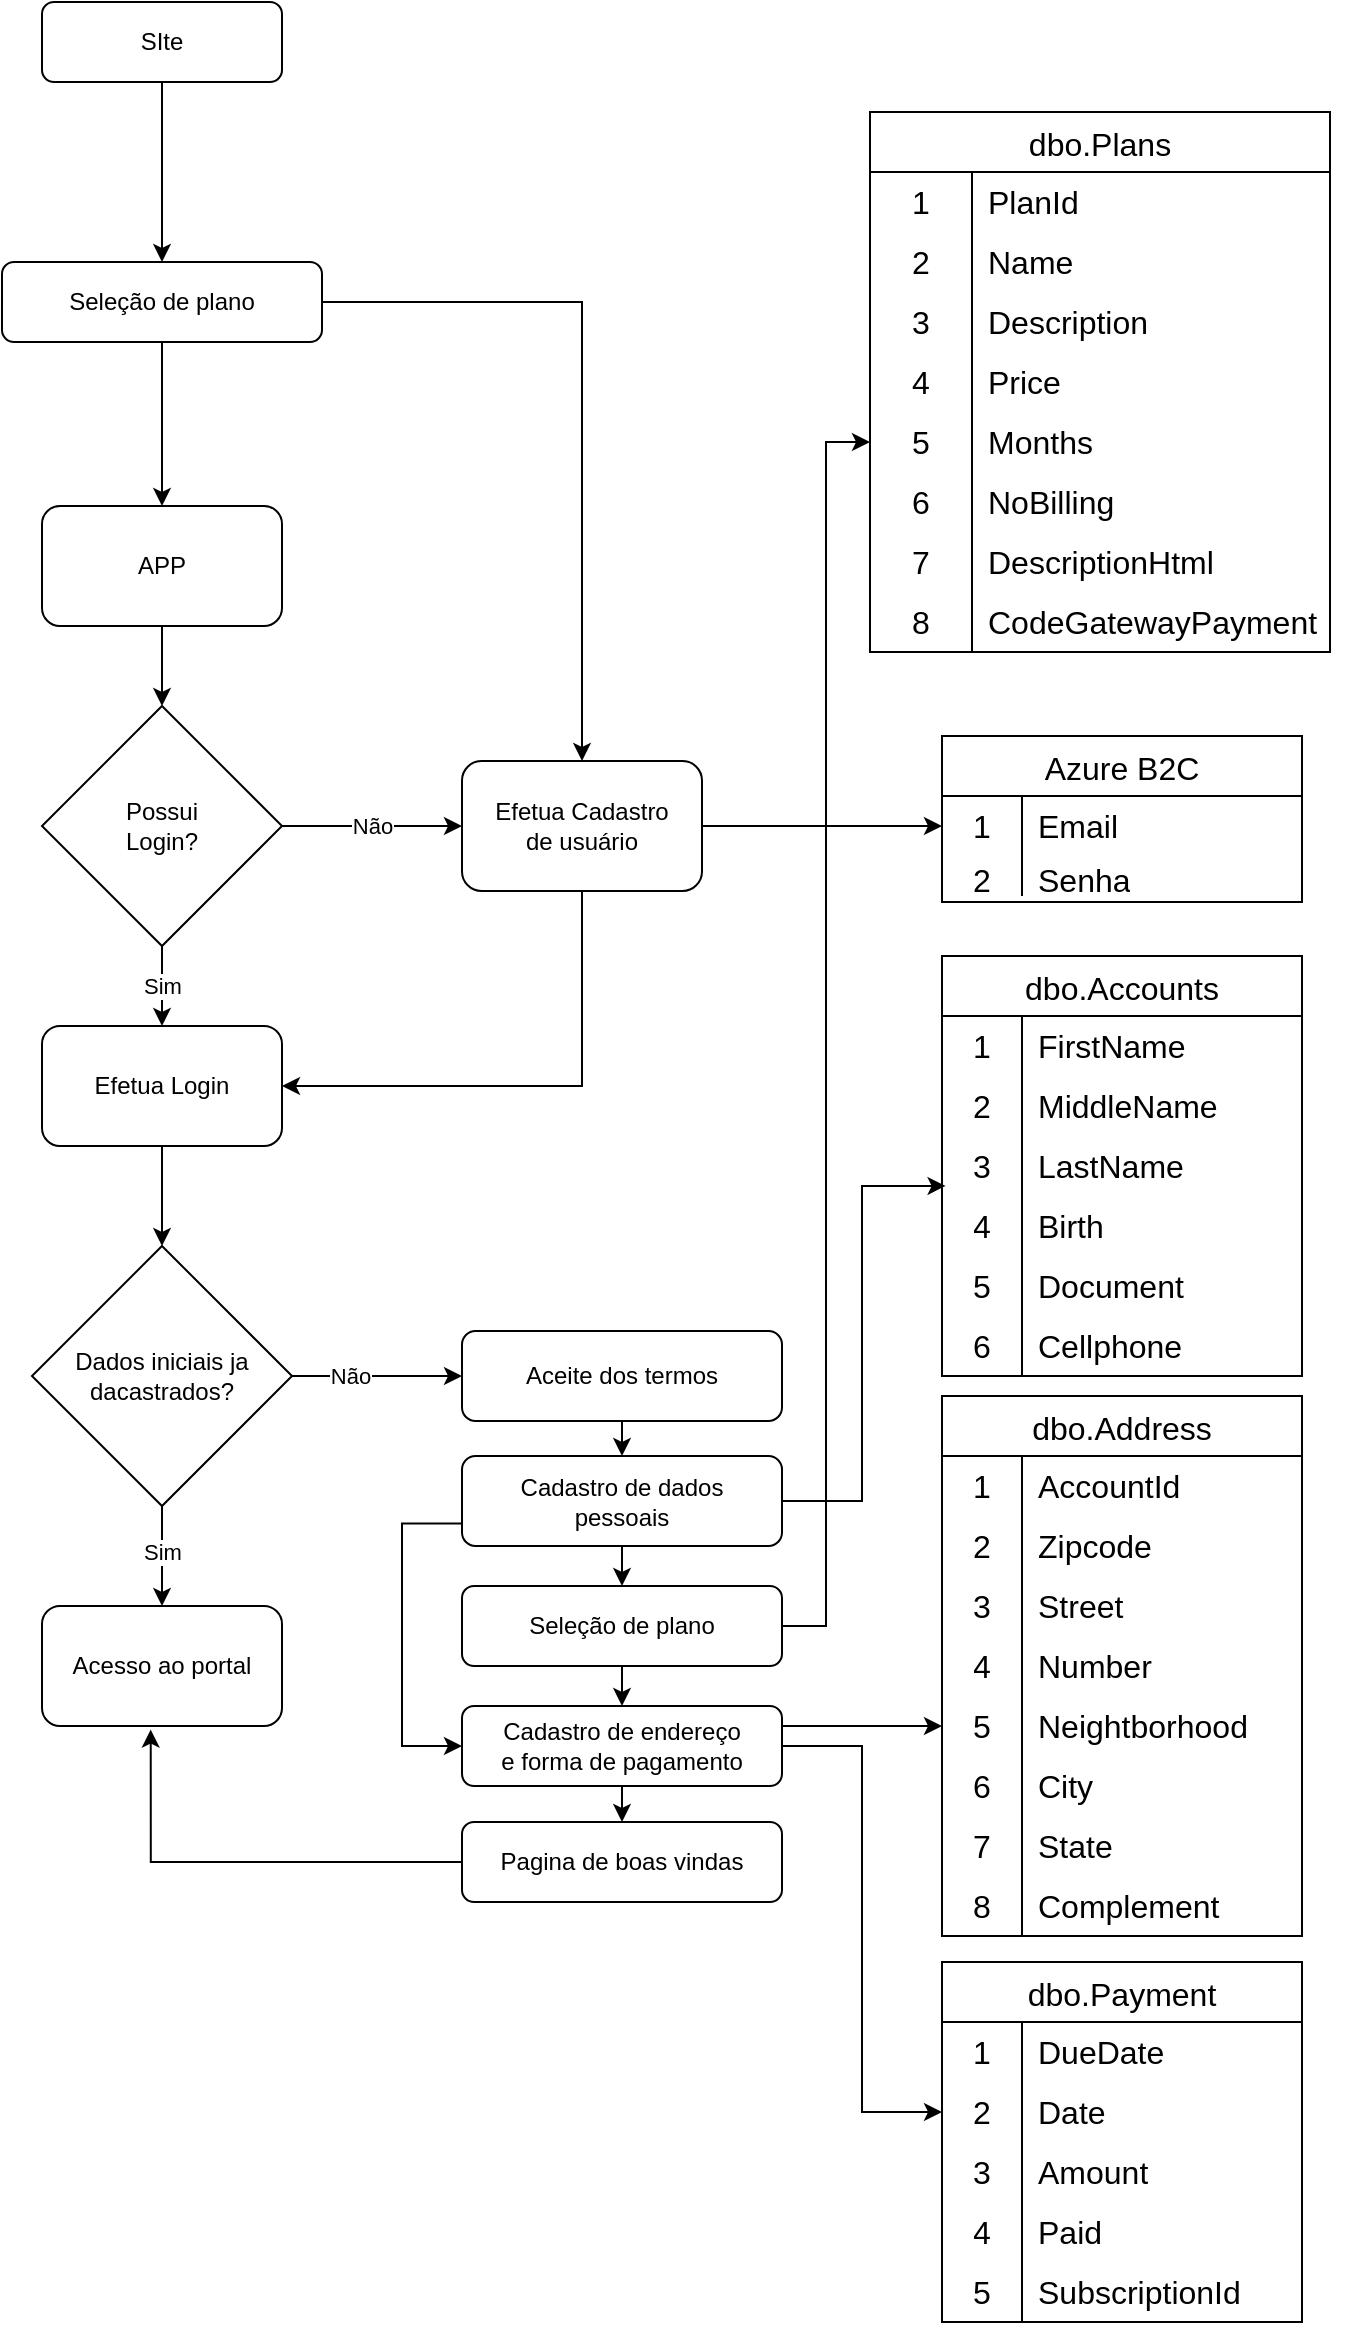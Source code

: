 <mxfile version="20.5.3" type="github">
  <diagram id="C5RBs43oDa-KdzZeNtuy" name="Page-1">
    <mxGraphModel dx="1397" dy="667" grid="1" gridSize="10" guides="1" tooltips="1" connect="1" arrows="1" fold="1" page="1" pageScale="1" pageWidth="827" pageHeight="1169" math="0" shadow="0">
      <root>
        <mxCell id="WIyWlLk6GJQsqaUBKTNV-0" />
        <mxCell id="WIyWlLk6GJQsqaUBKTNV-1" parent="WIyWlLk6GJQsqaUBKTNV-0" />
        <mxCell id="41OWqJiT7Qs9MxO7xfLq-169" style="edgeStyle=orthogonalEdgeStyle;rounded=0;orthogonalLoop=1;jettySize=auto;html=1;exitX=0.5;exitY=1;exitDx=0;exitDy=0;entryX=0.5;entryY=0;entryDx=0;entryDy=0;" parent="WIyWlLk6GJQsqaUBKTNV-1" source="WIyWlLk6GJQsqaUBKTNV-3" target="41OWqJiT7Qs9MxO7xfLq-137" edge="1">
          <mxGeometry relative="1" as="geometry" />
        </mxCell>
        <mxCell id="WIyWlLk6GJQsqaUBKTNV-3" value="SIte" style="rounded=1;whiteSpace=wrap;html=1;fontSize=12;glass=0;strokeWidth=1;shadow=0;" parent="WIyWlLk6GJQsqaUBKTNV-1" vertex="1">
          <mxGeometry x="160" width="120" height="40" as="geometry" />
        </mxCell>
        <mxCell id="41OWqJiT7Qs9MxO7xfLq-14" style="edgeStyle=orthogonalEdgeStyle;rounded=0;orthogonalLoop=1;jettySize=auto;html=1;exitX=0.5;exitY=1;exitDx=0;exitDy=0;entryX=0.5;entryY=0;entryDx=0;entryDy=0;" parent="WIyWlLk6GJQsqaUBKTNV-1" source="41OWqJiT7Qs9MxO7xfLq-12" target="41OWqJiT7Qs9MxO7xfLq-13" edge="1">
          <mxGeometry relative="1" as="geometry" />
        </mxCell>
        <mxCell id="41OWqJiT7Qs9MxO7xfLq-12" value="APP" style="rounded=1;whiteSpace=wrap;html=1;" parent="WIyWlLk6GJQsqaUBKTNV-1" vertex="1">
          <mxGeometry x="160" y="252" width="120" height="60" as="geometry" />
        </mxCell>
        <mxCell id="41OWqJiT7Qs9MxO7xfLq-13" value="Possui &lt;br&gt;Login?" style="rhombus;whiteSpace=wrap;html=1;" parent="WIyWlLk6GJQsqaUBKTNV-1" vertex="1">
          <mxGeometry x="160" y="352" width="120" height="120" as="geometry" />
        </mxCell>
        <mxCell id="41OWqJiT7Qs9MxO7xfLq-15" value="" style="endArrow=classic;html=1;rounded=0;exitX=1;exitY=0.5;exitDx=0;exitDy=0;entryX=0;entryY=0.5;entryDx=0;entryDy=0;" parent="WIyWlLk6GJQsqaUBKTNV-1" source="41OWqJiT7Qs9MxO7xfLq-13" target="41OWqJiT7Qs9MxO7xfLq-25" edge="1">
          <mxGeometry relative="1" as="geometry">
            <mxPoint x="260" y="402" as="sourcePoint" />
            <mxPoint x="370" y="402" as="targetPoint" />
          </mxGeometry>
        </mxCell>
        <mxCell id="41OWqJiT7Qs9MxO7xfLq-16" value="Não" style="edgeLabel;resizable=0;html=1;align=center;verticalAlign=middle;" parent="41OWqJiT7Qs9MxO7xfLq-15" connectable="0" vertex="1">
          <mxGeometry relative="1" as="geometry" />
        </mxCell>
        <mxCell id="41OWqJiT7Qs9MxO7xfLq-20" value="Sim" style="endArrow=classic;html=1;rounded=0;entryX=0.5;entryY=0;entryDx=0;entryDy=0;" parent="WIyWlLk6GJQsqaUBKTNV-1" target="41OWqJiT7Qs9MxO7xfLq-27" edge="1">
          <mxGeometry relative="1" as="geometry">
            <mxPoint x="220" y="472" as="sourcePoint" />
            <mxPoint x="220" y="522" as="targetPoint" />
          </mxGeometry>
        </mxCell>
        <mxCell id="41OWqJiT7Qs9MxO7xfLq-21" value="Sim" style="edgeLabel;resizable=0;html=1;align=center;verticalAlign=middle;" parent="41OWqJiT7Qs9MxO7xfLq-20" connectable="0" vertex="1">
          <mxGeometry relative="1" as="geometry" />
        </mxCell>
        <mxCell id="41OWqJiT7Qs9MxO7xfLq-41" style="edgeStyle=orthogonalEdgeStyle;rounded=0;orthogonalLoop=1;jettySize=auto;html=1;entryX=0;entryY=0.5;entryDx=0;entryDy=0;" parent="WIyWlLk6GJQsqaUBKTNV-1" source="41OWqJiT7Qs9MxO7xfLq-25" target="41OWqJiT7Qs9MxO7xfLq-32" edge="1">
          <mxGeometry relative="1" as="geometry" />
        </mxCell>
        <mxCell id="41OWqJiT7Qs9MxO7xfLq-25" value="Efetua Cadastro&lt;br&gt;de usuário" style="rounded=1;whiteSpace=wrap;html=1;" parent="WIyWlLk6GJQsqaUBKTNV-1" vertex="1">
          <mxGeometry x="370" y="379.5" width="120" height="65" as="geometry" />
        </mxCell>
        <mxCell id="41OWqJiT7Qs9MxO7xfLq-29" style="edgeStyle=orthogonalEdgeStyle;rounded=0;orthogonalLoop=1;jettySize=auto;html=1;entryX=0.5;entryY=0;entryDx=0;entryDy=0;" parent="WIyWlLk6GJQsqaUBKTNV-1" source="41OWqJiT7Qs9MxO7xfLq-27" target="41OWqJiT7Qs9MxO7xfLq-28" edge="1">
          <mxGeometry relative="1" as="geometry" />
        </mxCell>
        <mxCell id="41OWqJiT7Qs9MxO7xfLq-27" value="Efetua Login" style="rounded=1;whiteSpace=wrap;html=1;" parent="WIyWlLk6GJQsqaUBKTNV-1" vertex="1">
          <mxGeometry x="160" y="512" width="120" height="60" as="geometry" />
        </mxCell>
        <mxCell id="41OWqJiT7Qs9MxO7xfLq-44" style="edgeStyle=orthogonalEdgeStyle;rounded=0;orthogonalLoop=1;jettySize=auto;html=1;exitX=0.5;exitY=1;exitDx=0;exitDy=0;entryX=0.5;entryY=0;entryDx=0;entryDy=0;" parent="WIyWlLk6GJQsqaUBKTNV-1" source="41OWqJiT7Qs9MxO7xfLq-28" target="41OWqJiT7Qs9MxO7xfLq-43" edge="1">
          <mxGeometry relative="1" as="geometry" />
        </mxCell>
        <mxCell id="41OWqJiT7Qs9MxO7xfLq-45" value="Sim" style="edgeLabel;html=1;align=center;verticalAlign=middle;resizable=0;points=[];" parent="41OWqJiT7Qs9MxO7xfLq-44" vertex="1" connectable="0">
          <mxGeometry x="-0.088" relative="1" as="geometry">
            <mxPoint as="offset" />
          </mxGeometry>
        </mxCell>
        <mxCell id="41OWqJiT7Qs9MxO7xfLq-47" style="edgeStyle=orthogonalEdgeStyle;rounded=0;orthogonalLoop=1;jettySize=auto;html=1;exitX=1;exitY=0.5;exitDx=0;exitDy=0;entryX=0;entryY=0.5;entryDx=0;entryDy=0;" parent="WIyWlLk6GJQsqaUBKTNV-1" source="41OWqJiT7Qs9MxO7xfLq-28" target="41OWqJiT7Qs9MxO7xfLq-46" edge="1">
          <mxGeometry relative="1" as="geometry" />
        </mxCell>
        <mxCell id="41OWqJiT7Qs9MxO7xfLq-48" value="Não" style="edgeLabel;html=1;align=center;verticalAlign=middle;resizable=0;points=[];" parent="41OWqJiT7Qs9MxO7xfLq-47" vertex="1" connectable="0">
          <mxGeometry x="-0.322" relative="1" as="geometry">
            <mxPoint as="offset" />
          </mxGeometry>
        </mxCell>
        <mxCell id="41OWqJiT7Qs9MxO7xfLq-28" value="Dados iniciais ja dacastrados?" style="rhombus;whiteSpace=wrap;html=1;" parent="WIyWlLk6GJQsqaUBKTNV-1" vertex="1">
          <mxGeometry x="155" y="622" width="130" height="130" as="geometry" />
        </mxCell>
        <mxCell id="41OWqJiT7Qs9MxO7xfLq-42" style="edgeStyle=orthogonalEdgeStyle;rounded=0;orthogonalLoop=1;jettySize=auto;html=1;exitX=0.5;exitY=1;exitDx=0;exitDy=0;entryX=1;entryY=0.5;entryDx=0;entryDy=0;" parent="WIyWlLk6GJQsqaUBKTNV-1" source="41OWqJiT7Qs9MxO7xfLq-25" target="41OWqJiT7Qs9MxO7xfLq-27" edge="1">
          <mxGeometry relative="1" as="geometry" />
        </mxCell>
        <mxCell id="41OWqJiT7Qs9MxO7xfLq-31" value="Azure B2C" style="shape=table;startSize=30;container=1;collapsible=0;childLayout=tableLayout;fixedRows=1;rowLines=0;fontStyle=0;strokeColor=default;fontSize=16;" parent="WIyWlLk6GJQsqaUBKTNV-1" vertex="1">
          <mxGeometry x="610" y="367" width="180" height="83" as="geometry" />
        </mxCell>
        <mxCell id="41OWqJiT7Qs9MxO7xfLq-32" value="" style="shape=tableRow;horizontal=0;startSize=0;swimlaneHead=0;swimlaneBody=0;top=0;left=0;bottom=0;right=0;collapsible=0;dropTarget=0;fillColor=none;points=[[0,0.5],[1,0.5]];portConstraint=eastwest;strokeColor=inherit;fontSize=16;" parent="41OWqJiT7Qs9MxO7xfLq-31" vertex="1">
          <mxGeometry y="30" width="180" height="30" as="geometry" />
        </mxCell>
        <mxCell id="41OWqJiT7Qs9MxO7xfLq-33" value="1" style="shape=partialRectangle;html=1;whiteSpace=wrap;connectable=0;fillColor=none;top=0;left=0;bottom=0;right=0;overflow=hidden;pointerEvents=1;strokeColor=inherit;fontSize=16;" parent="41OWqJiT7Qs9MxO7xfLq-32" vertex="1">
          <mxGeometry width="40" height="30" as="geometry">
            <mxRectangle width="40" height="30" as="alternateBounds" />
          </mxGeometry>
        </mxCell>
        <mxCell id="41OWqJiT7Qs9MxO7xfLq-34" value="Email" style="shape=partialRectangle;html=1;whiteSpace=wrap;connectable=0;fillColor=none;top=0;left=0;bottom=0;right=0;align=left;spacingLeft=6;overflow=hidden;strokeColor=inherit;fontSize=16;" parent="41OWqJiT7Qs9MxO7xfLq-32" vertex="1">
          <mxGeometry x="40" width="140" height="30" as="geometry">
            <mxRectangle width="140" height="30" as="alternateBounds" />
          </mxGeometry>
        </mxCell>
        <mxCell id="41OWqJiT7Qs9MxO7xfLq-35" value="" style="shape=tableRow;horizontal=0;startSize=0;swimlaneHead=0;swimlaneBody=0;top=0;left=0;bottom=0;right=0;collapsible=0;dropTarget=0;fillColor=none;points=[[0,0.5],[1,0.5]];portConstraint=eastwest;strokeColor=inherit;fontSize=16;" parent="41OWqJiT7Qs9MxO7xfLq-31" vertex="1">
          <mxGeometry y="60" width="180" height="20" as="geometry" />
        </mxCell>
        <mxCell id="41OWqJiT7Qs9MxO7xfLq-36" value="2" style="shape=partialRectangle;html=1;whiteSpace=wrap;connectable=0;fillColor=none;top=0;left=0;bottom=0;right=0;overflow=hidden;strokeColor=inherit;fontSize=16;" parent="41OWqJiT7Qs9MxO7xfLq-35" vertex="1">
          <mxGeometry width="40" height="20" as="geometry">
            <mxRectangle width="40" height="20" as="alternateBounds" />
          </mxGeometry>
        </mxCell>
        <mxCell id="41OWqJiT7Qs9MxO7xfLq-37" value="Senha" style="shape=partialRectangle;html=1;whiteSpace=wrap;connectable=0;fillColor=none;top=0;left=0;bottom=0;right=0;align=left;spacingLeft=6;overflow=hidden;strokeColor=inherit;fontSize=16;" parent="41OWqJiT7Qs9MxO7xfLq-35" vertex="1">
          <mxGeometry x="40" width="140" height="20" as="geometry">
            <mxRectangle width="140" height="20" as="alternateBounds" />
          </mxGeometry>
        </mxCell>
        <mxCell id="41OWqJiT7Qs9MxO7xfLq-43" value="Acesso ao portal" style="rounded=1;whiteSpace=wrap;html=1;" parent="WIyWlLk6GJQsqaUBKTNV-1" vertex="1">
          <mxGeometry x="160" y="802" width="120" height="60" as="geometry" />
        </mxCell>
        <mxCell id="41OWqJiT7Qs9MxO7xfLq-50" style="edgeStyle=orthogonalEdgeStyle;rounded=0;orthogonalLoop=1;jettySize=auto;html=1;exitX=0.5;exitY=1;exitDx=0;exitDy=0;entryX=0.5;entryY=0;entryDx=0;entryDy=0;" parent="WIyWlLk6GJQsqaUBKTNV-1" source="41OWqJiT7Qs9MxO7xfLq-46" target="41OWqJiT7Qs9MxO7xfLq-49" edge="1">
          <mxGeometry relative="1" as="geometry" />
        </mxCell>
        <mxCell id="41OWqJiT7Qs9MxO7xfLq-46" value="Aceite dos termos" style="rounded=1;whiteSpace=wrap;html=1;" parent="WIyWlLk6GJQsqaUBKTNV-1" vertex="1">
          <mxGeometry x="370" y="664.5" width="160" height="45" as="geometry" />
        </mxCell>
        <mxCell id="41OWqJiT7Qs9MxO7xfLq-76" style="edgeStyle=orthogonalEdgeStyle;rounded=0;orthogonalLoop=1;jettySize=auto;html=1;exitX=0.5;exitY=1;exitDx=0;exitDy=0;entryX=0.5;entryY=0;entryDx=0;entryDy=0;" parent="WIyWlLk6GJQsqaUBKTNV-1" source="41OWqJiT7Qs9MxO7xfLq-49" target="41OWqJiT7Qs9MxO7xfLq-75" edge="1">
          <mxGeometry relative="1" as="geometry" />
        </mxCell>
        <mxCell id="41OWqJiT7Qs9MxO7xfLq-172" style="edgeStyle=orthogonalEdgeStyle;rounded=0;orthogonalLoop=1;jettySize=auto;html=1;exitX=0;exitY=0.75;exitDx=0;exitDy=0;entryX=0;entryY=0.5;entryDx=0;entryDy=0;" parent="WIyWlLk6GJQsqaUBKTNV-1" source="41OWqJiT7Qs9MxO7xfLq-49" target="41OWqJiT7Qs9MxO7xfLq-77" edge="1">
          <mxGeometry relative="1" as="geometry">
            <Array as="points">
              <mxPoint x="340" y="761" />
              <mxPoint x="340" y="872" />
            </Array>
          </mxGeometry>
        </mxCell>
        <mxCell id="41OWqJiT7Qs9MxO7xfLq-49" value="Cadastro de dados&lt;br&gt;pessoais" style="rounded=1;whiteSpace=wrap;html=1;" parent="WIyWlLk6GJQsqaUBKTNV-1" vertex="1">
          <mxGeometry x="370" y="727" width="160" height="45" as="geometry" />
        </mxCell>
        <mxCell id="41OWqJiT7Qs9MxO7xfLq-51" value="dbo.Accounts" style="shape=table;startSize=30;container=1;collapsible=0;childLayout=tableLayout;fixedRows=1;rowLines=0;fontStyle=0;strokeColor=default;fontSize=16;" parent="WIyWlLk6GJQsqaUBKTNV-1" vertex="1">
          <mxGeometry x="610" y="477" width="180" height="210" as="geometry" />
        </mxCell>
        <mxCell id="41OWqJiT7Qs9MxO7xfLq-52" value="" style="shape=tableRow;horizontal=0;startSize=0;swimlaneHead=0;swimlaneBody=0;top=0;left=0;bottom=0;right=0;collapsible=0;dropTarget=0;fillColor=none;points=[[0,0.5],[1,0.5]];portConstraint=eastwest;strokeColor=inherit;fontSize=16;" parent="41OWqJiT7Qs9MxO7xfLq-51" vertex="1">
          <mxGeometry y="30" width="180" height="30" as="geometry" />
        </mxCell>
        <mxCell id="41OWqJiT7Qs9MxO7xfLq-53" value="1" style="shape=partialRectangle;html=1;whiteSpace=wrap;connectable=0;fillColor=none;top=0;left=0;bottom=0;right=0;overflow=hidden;pointerEvents=1;strokeColor=inherit;fontSize=16;" parent="41OWqJiT7Qs9MxO7xfLq-52" vertex="1">
          <mxGeometry width="40" height="30" as="geometry">
            <mxRectangle width="40" height="30" as="alternateBounds" />
          </mxGeometry>
        </mxCell>
        <mxCell id="41OWqJiT7Qs9MxO7xfLq-54" value="FirstName" style="shape=partialRectangle;html=1;whiteSpace=wrap;connectable=0;fillColor=none;top=0;left=0;bottom=0;right=0;align=left;spacingLeft=6;overflow=hidden;strokeColor=inherit;fontSize=16;" parent="41OWqJiT7Qs9MxO7xfLq-52" vertex="1">
          <mxGeometry x="40" width="140" height="30" as="geometry">
            <mxRectangle width="140" height="30" as="alternateBounds" />
          </mxGeometry>
        </mxCell>
        <mxCell id="41OWqJiT7Qs9MxO7xfLq-55" value="" style="shape=tableRow;horizontal=0;startSize=0;swimlaneHead=0;swimlaneBody=0;top=0;left=0;bottom=0;right=0;collapsible=0;dropTarget=0;fillColor=none;points=[[0,0.5],[1,0.5]];portConstraint=eastwest;strokeColor=inherit;fontSize=16;" parent="41OWqJiT7Qs9MxO7xfLq-51" vertex="1">
          <mxGeometry y="60" width="180" height="30" as="geometry" />
        </mxCell>
        <mxCell id="41OWqJiT7Qs9MxO7xfLq-56" value="2" style="shape=partialRectangle;html=1;whiteSpace=wrap;connectable=0;fillColor=none;top=0;left=0;bottom=0;right=0;overflow=hidden;strokeColor=inherit;fontSize=16;" parent="41OWqJiT7Qs9MxO7xfLq-55" vertex="1">
          <mxGeometry width="40" height="30" as="geometry">
            <mxRectangle width="40" height="30" as="alternateBounds" />
          </mxGeometry>
        </mxCell>
        <mxCell id="41OWqJiT7Qs9MxO7xfLq-57" value="MiddleName" style="shape=partialRectangle;html=1;whiteSpace=wrap;connectable=0;fillColor=none;top=0;left=0;bottom=0;right=0;align=left;spacingLeft=6;overflow=hidden;strokeColor=inherit;fontSize=16;" parent="41OWqJiT7Qs9MxO7xfLq-55" vertex="1">
          <mxGeometry x="40" width="140" height="30" as="geometry">
            <mxRectangle width="140" height="30" as="alternateBounds" />
          </mxGeometry>
        </mxCell>
        <mxCell id="41OWqJiT7Qs9MxO7xfLq-58" value="" style="shape=tableRow;horizontal=0;startSize=0;swimlaneHead=0;swimlaneBody=0;top=0;left=0;bottom=0;right=0;collapsible=0;dropTarget=0;fillColor=none;points=[[0,0.5],[1,0.5]];portConstraint=eastwest;strokeColor=inherit;fontSize=16;" parent="41OWqJiT7Qs9MxO7xfLq-51" vertex="1">
          <mxGeometry y="90" width="180" height="30" as="geometry" />
        </mxCell>
        <mxCell id="41OWqJiT7Qs9MxO7xfLq-59" value="3" style="shape=partialRectangle;html=1;whiteSpace=wrap;connectable=0;fillColor=none;top=0;left=0;bottom=0;right=0;overflow=hidden;strokeColor=inherit;fontSize=16;" parent="41OWqJiT7Qs9MxO7xfLq-58" vertex="1">
          <mxGeometry width="40" height="30" as="geometry">
            <mxRectangle width="40" height="30" as="alternateBounds" />
          </mxGeometry>
        </mxCell>
        <mxCell id="41OWqJiT7Qs9MxO7xfLq-60" value="LastName" style="shape=partialRectangle;html=1;whiteSpace=wrap;connectable=0;fillColor=none;top=0;left=0;bottom=0;right=0;align=left;spacingLeft=6;overflow=hidden;strokeColor=inherit;fontSize=16;" parent="41OWqJiT7Qs9MxO7xfLq-58" vertex="1">
          <mxGeometry x="40" width="140" height="30" as="geometry">
            <mxRectangle width="140" height="30" as="alternateBounds" />
          </mxGeometry>
        </mxCell>
        <mxCell id="41OWqJiT7Qs9MxO7xfLq-112" style="shape=tableRow;horizontal=0;startSize=0;swimlaneHead=0;swimlaneBody=0;top=0;left=0;bottom=0;right=0;collapsible=0;dropTarget=0;fillColor=none;points=[[0,0.5],[1,0.5]];portConstraint=eastwest;strokeColor=inherit;fontSize=16;" parent="41OWqJiT7Qs9MxO7xfLq-51" vertex="1">
          <mxGeometry y="120" width="180" height="30" as="geometry" />
        </mxCell>
        <mxCell id="41OWqJiT7Qs9MxO7xfLq-113" value="4" style="shape=partialRectangle;html=1;whiteSpace=wrap;connectable=0;fillColor=none;top=0;left=0;bottom=0;right=0;overflow=hidden;strokeColor=inherit;fontSize=16;" parent="41OWqJiT7Qs9MxO7xfLq-112" vertex="1">
          <mxGeometry width="40" height="30" as="geometry">
            <mxRectangle width="40" height="30" as="alternateBounds" />
          </mxGeometry>
        </mxCell>
        <mxCell id="41OWqJiT7Qs9MxO7xfLq-114" value="Birth" style="shape=partialRectangle;html=1;whiteSpace=wrap;connectable=0;fillColor=none;top=0;left=0;bottom=0;right=0;align=left;spacingLeft=6;overflow=hidden;strokeColor=inherit;fontSize=16;" parent="41OWqJiT7Qs9MxO7xfLq-112" vertex="1">
          <mxGeometry x="40" width="140" height="30" as="geometry">
            <mxRectangle width="140" height="30" as="alternateBounds" />
          </mxGeometry>
        </mxCell>
        <mxCell id="41OWqJiT7Qs9MxO7xfLq-109" style="shape=tableRow;horizontal=0;startSize=0;swimlaneHead=0;swimlaneBody=0;top=0;left=0;bottom=0;right=0;collapsible=0;dropTarget=0;fillColor=none;points=[[0,0.5],[1,0.5]];portConstraint=eastwest;strokeColor=inherit;fontSize=16;" parent="41OWqJiT7Qs9MxO7xfLq-51" vertex="1">
          <mxGeometry y="150" width="180" height="30" as="geometry" />
        </mxCell>
        <mxCell id="41OWqJiT7Qs9MxO7xfLq-110" value="5" style="shape=partialRectangle;html=1;whiteSpace=wrap;connectable=0;fillColor=none;top=0;left=0;bottom=0;right=0;overflow=hidden;strokeColor=inherit;fontSize=16;" parent="41OWqJiT7Qs9MxO7xfLq-109" vertex="1">
          <mxGeometry width="40" height="30" as="geometry">
            <mxRectangle width="40" height="30" as="alternateBounds" />
          </mxGeometry>
        </mxCell>
        <mxCell id="41OWqJiT7Qs9MxO7xfLq-111" value="Document" style="shape=partialRectangle;html=1;whiteSpace=wrap;connectable=0;fillColor=none;top=0;left=0;bottom=0;right=0;align=left;spacingLeft=6;overflow=hidden;strokeColor=inherit;fontSize=16;" parent="41OWqJiT7Qs9MxO7xfLq-109" vertex="1">
          <mxGeometry x="40" width="140" height="30" as="geometry">
            <mxRectangle width="140" height="30" as="alternateBounds" />
          </mxGeometry>
        </mxCell>
        <mxCell id="41OWqJiT7Qs9MxO7xfLq-106" style="shape=tableRow;horizontal=0;startSize=0;swimlaneHead=0;swimlaneBody=0;top=0;left=0;bottom=0;right=0;collapsible=0;dropTarget=0;fillColor=none;points=[[0,0.5],[1,0.5]];portConstraint=eastwest;strokeColor=inherit;fontSize=16;" parent="41OWqJiT7Qs9MxO7xfLq-51" vertex="1">
          <mxGeometry y="180" width="180" height="30" as="geometry" />
        </mxCell>
        <mxCell id="41OWqJiT7Qs9MxO7xfLq-107" value="6" style="shape=partialRectangle;html=1;whiteSpace=wrap;connectable=0;fillColor=none;top=0;left=0;bottom=0;right=0;overflow=hidden;strokeColor=inherit;fontSize=16;" parent="41OWqJiT7Qs9MxO7xfLq-106" vertex="1">
          <mxGeometry width="40" height="30" as="geometry">
            <mxRectangle width="40" height="30" as="alternateBounds" />
          </mxGeometry>
        </mxCell>
        <mxCell id="41OWqJiT7Qs9MxO7xfLq-108" value="Cellphone" style="shape=partialRectangle;html=1;whiteSpace=wrap;connectable=0;fillColor=none;top=0;left=0;bottom=0;right=0;align=left;spacingLeft=6;overflow=hidden;strokeColor=inherit;fontSize=16;" parent="41OWqJiT7Qs9MxO7xfLq-106" vertex="1">
          <mxGeometry x="40" width="140" height="30" as="geometry">
            <mxRectangle width="140" height="30" as="alternateBounds" />
          </mxGeometry>
        </mxCell>
        <mxCell id="41OWqJiT7Qs9MxO7xfLq-64" value="" style="shape=tableRow;horizontal=0;startSize=0;swimlaneHead=0;swimlaneBody=0;top=0;left=0;bottom=0;right=0;collapsible=0;dropTarget=0;fillColor=none;points=[[0,0.5],[1,0.5]];portConstraint=eastwest;strokeColor=inherit;fontSize=16;" parent="WIyWlLk6GJQsqaUBKTNV-1" vertex="1">
          <mxGeometry x="630" y="597" width="180" height="30" as="geometry" />
        </mxCell>
        <mxCell id="41OWqJiT7Qs9MxO7xfLq-67" value="" style="shape=tableRow;horizontal=0;startSize=0;swimlaneHead=0;swimlaneBody=0;top=0;left=0;bottom=0;right=0;collapsible=0;dropTarget=0;fillColor=none;points=[[0,0.5],[1,0.5]];portConstraint=eastwest;strokeColor=inherit;fontSize=16;" parent="WIyWlLk6GJQsqaUBKTNV-1" vertex="1">
          <mxGeometry x="630" y="627" width="180" height="30" as="geometry" />
        </mxCell>
        <mxCell id="41OWqJiT7Qs9MxO7xfLq-70" value="" style="shape=tableRow;horizontal=0;startSize=0;swimlaneHead=0;swimlaneBody=0;top=0;left=0;bottom=0;right=0;collapsible=0;dropTarget=0;fillColor=none;points=[[0,0.5],[1,0.5]];portConstraint=eastwest;strokeColor=inherit;fontSize=16;" parent="WIyWlLk6GJQsqaUBKTNV-1" vertex="1">
          <mxGeometry x="630" y="657" width="180" height="30" as="geometry" />
        </mxCell>
        <mxCell id="41OWqJiT7Qs9MxO7xfLq-78" style="edgeStyle=orthogonalEdgeStyle;rounded=0;orthogonalLoop=1;jettySize=auto;html=1;exitX=0.5;exitY=1;exitDx=0;exitDy=0;entryX=0.5;entryY=0;entryDx=0;entryDy=0;" parent="WIyWlLk6GJQsqaUBKTNV-1" source="41OWqJiT7Qs9MxO7xfLq-75" target="41OWqJiT7Qs9MxO7xfLq-77" edge="1">
          <mxGeometry relative="1" as="geometry" />
        </mxCell>
        <mxCell id="41OWqJiT7Qs9MxO7xfLq-168" style="edgeStyle=orthogonalEdgeStyle;rounded=0;orthogonalLoop=1;jettySize=auto;html=1;exitX=1;exitY=0.5;exitDx=0;exitDy=0;entryX=0;entryY=0.5;entryDx=0;entryDy=0;" parent="WIyWlLk6GJQsqaUBKTNV-1" source="41OWqJiT7Qs9MxO7xfLq-75" target="41OWqJiT7Qs9MxO7xfLq-161" edge="1">
          <mxGeometry relative="1" as="geometry" />
        </mxCell>
        <mxCell id="41OWqJiT7Qs9MxO7xfLq-75" value="Seleção de plano" style="rounded=1;whiteSpace=wrap;html=1;" parent="WIyWlLk6GJQsqaUBKTNV-1" vertex="1">
          <mxGeometry x="370" y="792" width="160" height="40" as="geometry" />
        </mxCell>
        <mxCell id="41OWqJiT7Qs9MxO7xfLq-125" style="edgeStyle=orthogonalEdgeStyle;rounded=0;orthogonalLoop=1;jettySize=auto;html=1;exitX=1;exitY=0.5;exitDx=0;exitDy=0;entryX=0;entryY=0.5;entryDx=0;entryDy=0;" parent="WIyWlLk6GJQsqaUBKTNV-1" source="41OWqJiT7Qs9MxO7xfLq-77" target="41OWqJiT7Qs9MxO7xfLq-119" edge="1">
          <mxGeometry relative="1" as="geometry" />
        </mxCell>
        <mxCell id="41OWqJiT7Qs9MxO7xfLq-126" style="edgeStyle=orthogonalEdgeStyle;rounded=0;orthogonalLoop=1;jettySize=auto;html=1;exitX=1;exitY=0.25;exitDx=0;exitDy=0;entryX=0;entryY=0.5;entryDx=0;entryDy=0;" parent="WIyWlLk6GJQsqaUBKTNV-1" source="41OWqJiT7Qs9MxO7xfLq-77" target="41OWqJiT7Qs9MxO7xfLq-86" edge="1">
          <mxGeometry relative="1" as="geometry" />
        </mxCell>
        <mxCell id="41OWqJiT7Qs9MxO7xfLq-135" style="edgeStyle=orthogonalEdgeStyle;rounded=0;orthogonalLoop=1;jettySize=auto;html=1;exitX=0.5;exitY=1;exitDx=0;exitDy=0;entryX=0.5;entryY=0;entryDx=0;entryDy=0;" parent="WIyWlLk6GJQsqaUBKTNV-1" source="41OWqJiT7Qs9MxO7xfLq-77" target="41OWqJiT7Qs9MxO7xfLq-134" edge="1">
          <mxGeometry relative="1" as="geometry" />
        </mxCell>
        <mxCell id="41OWqJiT7Qs9MxO7xfLq-77" value="Cadastro de endereço&lt;br&gt;e forma de pagamento" style="rounded=1;whiteSpace=wrap;html=1;" parent="WIyWlLk6GJQsqaUBKTNV-1" vertex="1">
          <mxGeometry x="370" y="852" width="160" height="40" as="geometry" />
        </mxCell>
        <mxCell id="41OWqJiT7Qs9MxO7xfLq-79" value="dbo.Address" style="shape=table;startSize=30;container=1;collapsible=0;childLayout=tableLayout;fixedRows=1;rowLines=0;fontStyle=0;strokeColor=default;fontSize=16;" parent="WIyWlLk6GJQsqaUBKTNV-1" vertex="1">
          <mxGeometry x="610" y="697" width="180" height="270" as="geometry" />
        </mxCell>
        <mxCell id="41OWqJiT7Qs9MxO7xfLq-103" style="shape=tableRow;horizontal=0;startSize=0;swimlaneHead=0;swimlaneBody=0;top=0;left=0;bottom=0;right=0;collapsible=0;dropTarget=0;fillColor=none;points=[[0,0.5],[1,0.5]];portConstraint=eastwest;strokeColor=inherit;fontSize=16;" parent="41OWqJiT7Qs9MxO7xfLq-79" vertex="1">
          <mxGeometry y="30" width="180" height="30" as="geometry" />
        </mxCell>
        <mxCell id="41OWqJiT7Qs9MxO7xfLq-104" value="1" style="shape=partialRectangle;html=1;whiteSpace=wrap;connectable=0;fillColor=none;top=0;left=0;bottom=0;right=0;overflow=hidden;pointerEvents=1;strokeColor=inherit;fontSize=16;" parent="41OWqJiT7Qs9MxO7xfLq-103" vertex="1">
          <mxGeometry width="40" height="30" as="geometry">
            <mxRectangle width="40" height="30" as="alternateBounds" />
          </mxGeometry>
        </mxCell>
        <mxCell id="41OWqJiT7Qs9MxO7xfLq-105" value="AccountId" style="shape=partialRectangle;html=1;whiteSpace=wrap;connectable=0;fillColor=none;top=0;left=0;bottom=0;right=0;align=left;spacingLeft=6;overflow=hidden;strokeColor=inherit;fontSize=16;" parent="41OWqJiT7Qs9MxO7xfLq-103" vertex="1">
          <mxGeometry x="40" width="140" height="30" as="geometry">
            <mxRectangle width="140" height="30" as="alternateBounds" />
          </mxGeometry>
        </mxCell>
        <mxCell id="41OWqJiT7Qs9MxO7xfLq-80" value="" style="shape=tableRow;horizontal=0;startSize=0;swimlaneHead=0;swimlaneBody=0;top=0;left=0;bottom=0;right=0;collapsible=0;dropTarget=0;fillColor=none;points=[[0,0.5],[1,0.5]];portConstraint=eastwest;strokeColor=inherit;fontSize=16;" parent="41OWqJiT7Qs9MxO7xfLq-79" vertex="1">
          <mxGeometry y="60" width="180" height="30" as="geometry" />
        </mxCell>
        <mxCell id="41OWqJiT7Qs9MxO7xfLq-81" value="2" style="shape=partialRectangle;html=1;whiteSpace=wrap;connectable=0;fillColor=none;top=0;left=0;bottom=0;right=0;overflow=hidden;pointerEvents=1;strokeColor=inherit;fontSize=16;" parent="41OWqJiT7Qs9MxO7xfLq-80" vertex="1">
          <mxGeometry width="40" height="30" as="geometry">
            <mxRectangle width="40" height="30" as="alternateBounds" />
          </mxGeometry>
        </mxCell>
        <mxCell id="41OWqJiT7Qs9MxO7xfLq-82" value="Zipcode" style="shape=partialRectangle;html=1;whiteSpace=wrap;connectable=0;fillColor=none;top=0;left=0;bottom=0;right=0;align=left;spacingLeft=6;overflow=hidden;strokeColor=inherit;fontSize=16;" parent="41OWqJiT7Qs9MxO7xfLq-80" vertex="1">
          <mxGeometry x="40" width="140" height="30" as="geometry">
            <mxRectangle width="140" height="30" as="alternateBounds" />
          </mxGeometry>
        </mxCell>
        <mxCell id="41OWqJiT7Qs9MxO7xfLq-89" style="shape=tableRow;horizontal=0;startSize=0;swimlaneHead=0;swimlaneBody=0;top=0;left=0;bottom=0;right=0;collapsible=0;dropTarget=0;fillColor=none;points=[[0,0.5],[1,0.5]];portConstraint=eastwest;strokeColor=inherit;fontSize=16;" parent="41OWqJiT7Qs9MxO7xfLq-79" vertex="1">
          <mxGeometry y="90" width="180" height="30" as="geometry" />
        </mxCell>
        <mxCell id="41OWqJiT7Qs9MxO7xfLq-90" value="3" style="shape=partialRectangle;html=1;whiteSpace=wrap;connectable=0;fillColor=none;top=0;left=0;bottom=0;right=0;overflow=hidden;pointerEvents=1;strokeColor=inherit;fontSize=16;" parent="41OWqJiT7Qs9MxO7xfLq-89" vertex="1">
          <mxGeometry width="40" height="30" as="geometry">
            <mxRectangle width="40" height="30" as="alternateBounds" />
          </mxGeometry>
        </mxCell>
        <mxCell id="41OWqJiT7Qs9MxO7xfLq-91" value="Street" style="shape=partialRectangle;html=1;whiteSpace=wrap;connectable=0;fillColor=none;top=0;left=0;bottom=0;right=0;align=left;spacingLeft=6;overflow=hidden;strokeColor=inherit;fontSize=16;" parent="41OWqJiT7Qs9MxO7xfLq-89" vertex="1">
          <mxGeometry x="40" width="140" height="30" as="geometry">
            <mxRectangle width="140" height="30" as="alternateBounds" />
          </mxGeometry>
        </mxCell>
        <mxCell id="41OWqJiT7Qs9MxO7xfLq-83" value="" style="shape=tableRow;horizontal=0;startSize=0;swimlaneHead=0;swimlaneBody=0;top=0;left=0;bottom=0;right=0;collapsible=0;dropTarget=0;fillColor=none;points=[[0,0.5],[1,0.5]];portConstraint=eastwest;strokeColor=inherit;fontSize=16;" parent="41OWqJiT7Qs9MxO7xfLq-79" vertex="1">
          <mxGeometry y="120" width="180" height="30" as="geometry" />
        </mxCell>
        <mxCell id="41OWqJiT7Qs9MxO7xfLq-84" value="4" style="shape=partialRectangle;html=1;whiteSpace=wrap;connectable=0;fillColor=none;top=0;left=0;bottom=0;right=0;overflow=hidden;strokeColor=inherit;fontSize=16;" parent="41OWqJiT7Qs9MxO7xfLq-83" vertex="1">
          <mxGeometry width="40" height="30" as="geometry">
            <mxRectangle width="40" height="30" as="alternateBounds" />
          </mxGeometry>
        </mxCell>
        <mxCell id="41OWqJiT7Qs9MxO7xfLq-85" value="Number" style="shape=partialRectangle;html=1;whiteSpace=wrap;connectable=0;fillColor=none;top=0;left=0;bottom=0;right=0;align=left;spacingLeft=6;overflow=hidden;strokeColor=inherit;fontSize=16;" parent="41OWqJiT7Qs9MxO7xfLq-83" vertex="1">
          <mxGeometry x="40" width="140" height="30" as="geometry">
            <mxRectangle width="140" height="30" as="alternateBounds" />
          </mxGeometry>
        </mxCell>
        <mxCell id="41OWqJiT7Qs9MxO7xfLq-86" value="" style="shape=tableRow;horizontal=0;startSize=0;swimlaneHead=0;swimlaneBody=0;top=0;left=0;bottom=0;right=0;collapsible=0;dropTarget=0;fillColor=none;points=[[0,0.5],[1,0.5]];portConstraint=eastwest;strokeColor=inherit;fontSize=16;" parent="41OWqJiT7Qs9MxO7xfLq-79" vertex="1">
          <mxGeometry y="150" width="180" height="30" as="geometry" />
        </mxCell>
        <mxCell id="41OWqJiT7Qs9MxO7xfLq-87" value="5" style="shape=partialRectangle;html=1;whiteSpace=wrap;connectable=0;fillColor=none;top=0;left=0;bottom=0;right=0;overflow=hidden;strokeColor=inherit;fontSize=16;" parent="41OWqJiT7Qs9MxO7xfLq-86" vertex="1">
          <mxGeometry width="40" height="30" as="geometry">
            <mxRectangle width="40" height="30" as="alternateBounds" />
          </mxGeometry>
        </mxCell>
        <mxCell id="41OWqJiT7Qs9MxO7xfLq-88" value="Neightborhood" style="shape=partialRectangle;html=1;whiteSpace=wrap;connectable=0;fillColor=none;top=0;left=0;bottom=0;right=0;align=left;spacingLeft=6;overflow=hidden;strokeColor=inherit;fontSize=16;" parent="41OWqJiT7Qs9MxO7xfLq-86" vertex="1">
          <mxGeometry x="40" width="140" height="30" as="geometry">
            <mxRectangle width="140" height="30" as="alternateBounds" />
          </mxGeometry>
        </mxCell>
        <mxCell id="41OWqJiT7Qs9MxO7xfLq-98" style="shape=tableRow;horizontal=0;startSize=0;swimlaneHead=0;swimlaneBody=0;top=0;left=0;bottom=0;right=0;collapsible=0;dropTarget=0;fillColor=none;points=[[0,0.5],[1,0.5]];portConstraint=eastwest;strokeColor=inherit;fontSize=16;" parent="41OWqJiT7Qs9MxO7xfLq-79" vertex="1">
          <mxGeometry y="180" width="180" height="30" as="geometry" />
        </mxCell>
        <mxCell id="41OWqJiT7Qs9MxO7xfLq-99" value="6" style="shape=partialRectangle;html=1;whiteSpace=wrap;connectable=0;fillColor=none;top=0;left=0;bottom=0;right=0;overflow=hidden;strokeColor=inherit;fontSize=16;" parent="41OWqJiT7Qs9MxO7xfLq-98" vertex="1">
          <mxGeometry width="40" height="30" as="geometry">
            <mxRectangle width="40" height="30" as="alternateBounds" />
          </mxGeometry>
        </mxCell>
        <mxCell id="41OWqJiT7Qs9MxO7xfLq-100" value="City" style="shape=partialRectangle;html=1;whiteSpace=wrap;connectable=0;fillColor=none;top=0;left=0;bottom=0;right=0;align=left;spacingLeft=6;overflow=hidden;strokeColor=inherit;fontSize=16;" parent="41OWqJiT7Qs9MxO7xfLq-98" vertex="1">
          <mxGeometry x="40" width="140" height="30" as="geometry">
            <mxRectangle width="140" height="30" as="alternateBounds" />
          </mxGeometry>
        </mxCell>
        <mxCell id="41OWqJiT7Qs9MxO7xfLq-95" style="shape=tableRow;horizontal=0;startSize=0;swimlaneHead=0;swimlaneBody=0;top=0;left=0;bottom=0;right=0;collapsible=0;dropTarget=0;fillColor=none;points=[[0,0.5],[1,0.5]];portConstraint=eastwest;strokeColor=inherit;fontSize=16;" parent="41OWqJiT7Qs9MxO7xfLq-79" vertex="1">
          <mxGeometry y="210" width="180" height="30" as="geometry" />
        </mxCell>
        <mxCell id="41OWqJiT7Qs9MxO7xfLq-96" value="7" style="shape=partialRectangle;html=1;whiteSpace=wrap;connectable=0;fillColor=none;top=0;left=0;bottom=0;right=0;overflow=hidden;strokeColor=inherit;fontSize=16;" parent="41OWqJiT7Qs9MxO7xfLq-95" vertex="1">
          <mxGeometry width="40" height="30" as="geometry">
            <mxRectangle width="40" height="30" as="alternateBounds" />
          </mxGeometry>
        </mxCell>
        <mxCell id="41OWqJiT7Qs9MxO7xfLq-97" value="State" style="shape=partialRectangle;html=1;whiteSpace=wrap;connectable=0;fillColor=none;top=0;left=0;bottom=0;right=0;align=left;spacingLeft=6;overflow=hidden;strokeColor=inherit;fontSize=16;" parent="41OWqJiT7Qs9MxO7xfLq-95" vertex="1">
          <mxGeometry x="40" width="140" height="30" as="geometry">
            <mxRectangle width="140" height="30" as="alternateBounds" />
          </mxGeometry>
        </mxCell>
        <mxCell id="41OWqJiT7Qs9MxO7xfLq-92" style="shape=tableRow;horizontal=0;startSize=0;swimlaneHead=0;swimlaneBody=0;top=0;left=0;bottom=0;right=0;collapsible=0;dropTarget=0;fillColor=none;points=[[0,0.5],[1,0.5]];portConstraint=eastwest;strokeColor=inherit;fontSize=16;" parent="41OWqJiT7Qs9MxO7xfLq-79" vertex="1">
          <mxGeometry y="240" width="180" height="30" as="geometry" />
        </mxCell>
        <mxCell id="41OWqJiT7Qs9MxO7xfLq-93" value="8" style="shape=partialRectangle;html=1;whiteSpace=wrap;connectable=0;fillColor=none;top=0;left=0;bottom=0;right=0;overflow=hidden;strokeColor=inherit;fontSize=16;" parent="41OWqJiT7Qs9MxO7xfLq-92" vertex="1">
          <mxGeometry width="40" height="30" as="geometry">
            <mxRectangle width="40" height="30" as="alternateBounds" />
          </mxGeometry>
        </mxCell>
        <mxCell id="41OWqJiT7Qs9MxO7xfLq-94" value="Complement" style="shape=partialRectangle;html=1;whiteSpace=wrap;connectable=0;fillColor=none;top=0;left=0;bottom=0;right=0;align=left;spacingLeft=6;overflow=hidden;strokeColor=inherit;fontSize=16;" parent="41OWqJiT7Qs9MxO7xfLq-92" vertex="1">
          <mxGeometry x="40" width="140" height="30" as="geometry">
            <mxRectangle width="140" height="30" as="alternateBounds" />
          </mxGeometry>
        </mxCell>
        <mxCell id="41OWqJiT7Qs9MxO7xfLq-115" value="dbo.Payment" style="shape=table;startSize=30;container=1;collapsible=0;childLayout=tableLayout;fixedRows=1;rowLines=0;fontStyle=0;strokeColor=default;fontSize=16;" parent="WIyWlLk6GJQsqaUBKTNV-1" vertex="1">
          <mxGeometry x="610" y="980" width="180" height="180" as="geometry" />
        </mxCell>
        <mxCell id="41OWqJiT7Qs9MxO7xfLq-116" value="" style="shape=tableRow;horizontal=0;startSize=0;swimlaneHead=0;swimlaneBody=0;top=0;left=0;bottom=0;right=0;collapsible=0;dropTarget=0;fillColor=none;points=[[0,0.5],[1,0.5]];portConstraint=eastwest;strokeColor=inherit;fontSize=16;" parent="41OWqJiT7Qs9MxO7xfLq-115" vertex="1">
          <mxGeometry y="30" width="180" height="30" as="geometry" />
        </mxCell>
        <mxCell id="41OWqJiT7Qs9MxO7xfLq-117" value="1" style="shape=partialRectangle;html=1;whiteSpace=wrap;connectable=0;fillColor=none;top=0;left=0;bottom=0;right=0;overflow=hidden;pointerEvents=1;strokeColor=inherit;fontSize=16;" parent="41OWqJiT7Qs9MxO7xfLq-116" vertex="1">
          <mxGeometry width="40" height="30" as="geometry">
            <mxRectangle width="40" height="30" as="alternateBounds" />
          </mxGeometry>
        </mxCell>
        <mxCell id="41OWqJiT7Qs9MxO7xfLq-118" value="DueDate" style="shape=partialRectangle;html=1;whiteSpace=wrap;connectable=0;fillColor=none;top=0;left=0;bottom=0;right=0;align=left;spacingLeft=6;overflow=hidden;strokeColor=inherit;fontSize=16;" parent="41OWqJiT7Qs9MxO7xfLq-116" vertex="1">
          <mxGeometry x="40" width="140" height="30" as="geometry">
            <mxRectangle width="140" height="30" as="alternateBounds" />
          </mxGeometry>
        </mxCell>
        <mxCell id="41OWqJiT7Qs9MxO7xfLq-119" value="" style="shape=tableRow;horizontal=0;startSize=0;swimlaneHead=0;swimlaneBody=0;top=0;left=0;bottom=0;right=0;collapsible=0;dropTarget=0;fillColor=none;points=[[0,0.5],[1,0.5]];portConstraint=eastwest;strokeColor=inherit;fontSize=16;" parent="41OWqJiT7Qs9MxO7xfLq-115" vertex="1">
          <mxGeometry y="60" width="180" height="30" as="geometry" />
        </mxCell>
        <mxCell id="41OWqJiT7Qs9MxO7xfLq-120" value="2" style="shape=partialRectangle;html=1;whiteSpace=wrap;connectable=0;fillColor=none;top=0;left=0;bottom=0;right=0;overflow=hidden;strokeColor=inherit;fontSize=16;" parent="41OWqJiT7Qs9MxO7xfLq-119" vertex="1">
          <mxGeometry width="40" height="30" as="geometry">
            <mxRectangle width="40" height="30" as="alternateBounds" />
          </mxGeometry>
        </mxCell>
        <mxCell id="41OWqJiT7Qs9MxO7xfLq-121" value="Date" style="shape=partialRectangle;html=1;whiteSpace=wrap;connectable=0;fillColor=none;top=0;left=0;bottom=0;right=0;align=left;spacingLeft=6;overflow=hidden;strokeColor=inherit;fontSize=16;" parent="41OWqJiT7Qs9MxO7xfLq-119" vertex="1">
          <mxGeometry x="40" width="140" height="30" as="geometry">
            <mxRectangle width="140" height="30" as="alternateBounds" />
          </mxGeometry>
        </mxCell>
        <mxCell id="41OWqJiT7Qs9MxO7xfLq-122" value="" style="shape=tableRow;horizontal=0;startSize=0;swimlaneHead=0;swimlaneBody=0;top=0;left=0;bottom=0;right=0;collapsible=0;dropTarget=0;fillColor=none;points=[[0,0.5],[1,0.5]];portConstraint=eastwest;strokeColor=inherit;fontSize=16;" parent="41OWqJiT7Qs9MxO7xfLq-115" vertex="1">
          <mxGeometry y="90" width="180" height="30" as="geometry" />
        </mxCell>
        <mxCell id="41OWqJiT7Qs9MxO7xfLq-123" value="3" style="shape=partialRectangle;html=1;whiteSpace=wrap;connectable=0;fillColor=none;top=0;left=0;bottom=0;right=0;overflow=hidden;strokeColor=inherit;fontSize=16;" parent="41OWqJiT7Qs9MxO7xfLq-122" vertex="1">
          <mxGeometry width="40" height="30" as="geometry">
            <mxRectangle width="40" height="30" as="alternateBounds" />
          </mxGeometry>
        </mxCell>
        <mxCell id="41OWqJiT7Qs9MxO7xfLq-124" value="Amount" style="shape=partialRectangle;html=1;whiteSpace=wrap;connectable=0;fillColor=none;top=0;left=0;bottom=0;right=0;align=left;spacingLeft=6;overflow=hidden;strokeColor=inherit;fontSize=16;" parent="41OWqJiT7Qs9MxO7xfLq-122" vertex="1">
          <mxGeometry x="40" width="140" height="30" as="geometry">
            <mxRectangle width="140" height="30" as="alternateBounds" />
          </mxGeometry>
        </mxCell>
        <mxCell id="41OWqJiT7Qs9MxO7xfLq-131" style="shape=tableRow;horizontal=0;startSize=0;swimlaneHead=0;swimlaneBody=0;top=0;left=0;bottom=0;right=0;collapsible=0;dropTarget=0;fillColor=none;points=[[0,0.5],[1,0.5]];portConstraint=eastwest;strokeColor=inherit;fontSize=16;" parent="41OWqJiT7Qs9MxO7xfLq-115" vertex="1">
          <mxGeometry y="120" width="180" height="30" as="geometry" />
        </mxCell>
        <mxCell id="41OWqJiT7Qs9MxO7xfLq-132" value="4" style="shape=partialRectangle;html=1;whiteSpace=wrap;connectable=0;fillColor=none;top=0;left=0;bottom=0;right=0;overflow=hidden;strokeColor=inherit;fontSize=16;" parent="41OWqJiT7Qs9MxO7xfLq-131" vertex="1">
          <mxGeometry width="40" height="30" as="geometry">
            <mxRectangle width="40" height="30" as="alternateBounds" />
          </mxGeometry>
        </mxCell>
        <mxCell id="41OWqJiT7Qs9MxO7xfLq-133" value="Paid" style="shape=partialRectangle;html=1;whiteSpace=wrap;connectable=0;fillColor=none;top=0;left=0;bottom=0;right=0;align=left;spacingLeft=6;overflow=hidden;strokeColor=inherit;fontSize=16;" parent="41OWqJiT7Qs9MxO7xfLq-131" vertex="1">
          <mxGeometry x="40" width="140" height="30" as="geometry">
            <mxRectangle width="140" height="30" as="alternateBounds" />
          </mxGeometry>
        </mxCell>
        <mxCell id="41OWqJiT7Qs9MxO7xfLq-128" style="shape=tableRow;horizontal=0;startSize=0;swimlaneHead=0;swimlaneBody=0;top=0;left=0;bottom=0;right=0;collapsible=0;dropTarget=0;fillColor=none;points=[[0,0.5],[1,0.5]];portConstraint=eastwest;strokeColor=inherit;fontSize=16;" parent="41OWqJiT7Qs9MxO7xfLq-115" vertex="1">
          <mxGeometry y="150" width="180" height="30" as="geometry" />
        </mxCell>
        <mxCell id="41OWqJiT7Qs9MxO7xfLq-129" value="5" style="shape=partialRectangle;html=1;whiteSpace=wrap;connectable=0;fillColor=none;top=0;left=0;bottom=0;right=0;overflow=hidden;strokeColor=inherit;fontSize=16;" parent="41OWqJiT7Qs9MxO7xfLq-128" vertex="1">
          <mxGeometry width="40" height="30" as="geometry">
            <mxRectangle width="40" height="30" as="alternateBounds" />
          </mxGeometry>
        </mxCell>
        <mxCell id="41OWqJiT7Qs9MxO7xfLq-130" value="SubscriptionId" style="shape=partialRectangle;html=1;whiteSpace=wrap;connectable=0;fillColor=none;top=0;left=0;bottom=0;right=0;align=left;spacingLeft=6;overflow=hidden;strokeColor=inherit;fontSize=16;" parent="41OWqJiT7Qs9MxO7xfLq-128" vertex="1">
          <mxGeometry x="40" width="140" height="30" as="geometry">
            <mxRectangle width="140" height="30" as="alternateBounds" />
          </mxGeometry>
        </mxCell>
        <mxCell id="41OWqJiT7Qs9MxO7xfLq-127" style="edgeStyle=orthogonalEdgeStyle;rounded=0;orthogonalLoop=1;jettySize=auto;html=1;exitX=1;exitY=0.5;exitDx=0;exitDy=0;entryX=0.01;entryY=0.833;entryDx=0;entryDy=0;entryPerimeter=0;" parent="WIyWlLk6GJQsqaUBKTNV-1" source="41OWqJiT7Qs9MxO7xfLq-49" target="41OWqJiT7Qs9MxO7xfLq-58" edge="1">
          <mxGeometry relative="1" as="geometry" />
        </mxCell>
        <mxCell id="41OWqJiT7Qs9MxO7xfLq-134" value="Pagina de boas vindas" style="rounded=1;whiteSpace=wrap;html=1;" parent="WIyWlLk6GJQsqaUBKTNV-1" vertex="1">
          <mxGeometry x="370" y="910" width="160" height="40" as="geometry" />
        </mxCell>
        <mxCell id="41OWqJiT7Qs9MxO7xfLq-136" style="edgeStyle=orthogonalEdgeStyle;rounded=0;orthogonalLoop=1;jettySize=auto;html=1;exitX=0;exitY=0.5;exitDx=0;exitDy=0;entryX=0.453;entryY=1.03;entryDx=0;entryDy=0;entryPerimeter=0;" parent="WIyWlLk6GJQsqaUBKTNV-1" source="41OWqJiT7Qs9MxO7xfLq-134" target="41OWqJiT7Qs9MxO7xfLq-43" edge="1">
          <mxGeometry relative="1" as="geometry" />
        </mxCell>
        <mxCell id="41OWqJiT7Qs9MxO7xfLq-139" style="edgeStyle=orthogonalEdgeStyle;rounded=0;orthogonalLoop=1;jettySize=auto;html=1;exitX=0.5;exitY=1;exitDx=0;exitDy=0;entryX=0.5;entryY=0;entryDx=0;entryDy=0;" parent="WIyWlLk6GJQsqaUBKTNV-1" source="41OWqJiT7Qs9MxO7xfLq-137" target="41OWqJiT7Qs9MxO7xfLq-12" edge="1">
          <mxGeometry relative="1" as="geometry" />
        </mxCell>
        <mxCell id="41OWqJiT7Qs9MxO7xfLq-170" style="edgeStyle=orthogonalEdgeStyle;rounded=0;orthogonalLoop=1;jettySize=auto;html=1;exitX=1;exitY=0.5;exitDx=0;exitDy=0;entryX=0.5;entryY=0;entryDx=0;entryDy=0;" parent="WIyWlLk6GJQsqaUBKTNV-1" source="41OWqJiT7Qs9MxO7xfLq-137" target="41OWqJiT7Qs9MxO7xfLq-25" edge="1">
          <mxGeometry relative="1" as="geometry" />
        </mxCell>
        <mxCell id="41OWqJiT7Qs9MxO7xfLq-137" value="Seleção de plano" style="rounded=1;whiteSpace=wrap;html=1;" parent="WIyWlLk6GJQsqaUBKTNV-1" vertex="1">
          <mxGeometry x="140" y="130" width="160" height="40" as="geometry" />
        </mxCell>
        <mxCell id="41OWqJiT7Qs9MxO7xfLq-140" value="dbo.Plans" style="shape=table;startSize=30;container=1;collapsible=0;childLayout=tableLayout;fixedRows=1;rowLines=0;fontStyle=0;strokeColor=default;fontSize=16;" parent="WIyWlLk6GJQsqaUBKTNV-1" vertex="1">
          <mxGeometry x="574" y="55" width="230" height="270" as="geometry" />
        </mxCell>
        <mxCell id="41OWqJiT7Qs9MxO7xfLq-141" value="" style="shape=tableRow;horizontal=0;startSize=0;swimlaneHead=0;swimlaneBody=0;top=0;left=0;bottom=0;right=0;collapsible=0;dropTarget=0;fillColor=none;points=[[0,0.5],[1,0.5]];portConstraint=eastwest;strokeColor=inherit;fontSize=16;" parent="41OWqJiT7Qs9MxO7xfLq-140" vertex="1">
          <mxGeometry y="30" width="230" height="30" as="geometry" />
        </mxCell>
        <mxCell id="41OWqJiT7Qs9MxO7xfLq-142" value="1" style="shape=partialRectangle;html=1;whiteSpace=wrap;connectable=0;fillColor=none;top=0;left=0;bottom=0;right=0;overflow=hidden;pointerEvents=1;strokeColor=inherit;fontSize=16;" parent="41OWqJiT7Qs9MxO7xfLq-141" vertex="1">
          <mxGeometry width="51" height="30" as="geometry">
            <mxRectangle width="51" height="30" as="alternateBounds" />
          </mxGeometry>
        </mxCell>
        <mxCell id="41OWqJiT7Qs9MxO7xfLq-143" value="PlanId" style="shape=partialRectangle;html=1;whiteSpace=wrap;connectable=0;fillColor=none;top=0;left=0;bottom=0;right=0;align=left;spacingLeft=6;overflow=hidden;strokeColor=inherit;fontSize=16;" parent="41OWqJiT7Qs9MxO7xfLq-141" vertex="1">
          <mxGeometry x="51" width="179" height="30" as="geometry">
            <mxRectangle width="179" height="30" as="alternateBounds" />
          </mxGeometry>
        </mxCell>
        <mxCell id="41OWqJiT7Qs9MxO7xfLq-144" value="" style="shape=tableRow;horizontal=0;startSize=0;swimlaneHead=0;swimlaneBody=0;top=0;left=0;bottom=0;right=0;collapsible=0;dropTarget=0;fillColor=none;points=[[0,0.5],[1,0.5]];portConstraint=eastwest;strokeColor=inherit;fontSize=16;" parent="41OWqJiT7Qs9MxO7xfLq-140" vertex="1">
          <mxGeometry y="60" width="230" height="30" as="geometry" />
        </mxCell>
        <mxCell id="41OWqJiT7Qs9MxO7xfLq-145" value="2" style="shape=partialRectangle;html=1;whiteSpace=wrap;connectable=0;fillColor=none;top=0;left=0;bottom=0;right=0;overflow=hidden;strokeColor=inherit;fontSize=16;" parent="41OWqJiT7Qs9MxO7xfLq-144" vertex="1">
          <mxGeometry width="51" height="30" as="geometry">
            <mxRectangle width="51" height="30" as="alternateBounds" />
          </mxGeometry>
        </mxCell>
        <mxCell id="41OWqJiT7Qs9MxO7xfLq-146" value="Name" style="shape=partialRectangle;html=1;whiteSpace=wrap;connectable=0;fillColor=none;top=0;left=0;bottom=0;right=0;align=left;spacingLeft=6;overflow=hidden;strokeColor=inherit;fontSize=16;" parent="41OWqJiT7Qs9MxO7xfLq-144" vertex="1">
          <mxGeometry x="51" width="179" height="30" as="geometry">
            <mxRectangle width="179" height="30" as="alternateBounds" />
          </mxGeometry>
        </mxCell>
        <mxCell id="41OWqJiT7Qs9MxO7xfLq-147" value="" style="shape=tableRow;horizontal=0;startSize=0;swimlaneHead=0;swimlaneBody=0;top=0;left=0;bottom=0;right=0;collapsible=0;dropTarget=0;fillColor=none;points=[[0,0.5],[1,0.5]];portConstraint=eastwest;strokeColor=inherit;fontSize=16;" parent="41OWqJiT7Qs9MxO7xfLq-140" vertex="1">
          <mxGeometry y="90" width="230" height="30" as="geometry" />
        </mxCell>
        <mxCell id="41OWqJiT7Qs9MxO7xfLq-148" value="3" style="shape=partialRectangle;html=1;whiteSpace=wrap;connectable=0;fillColor=none;top=0;left=0;bottom=0;right=0;overflow=hidden;strokeColor=inherit;fontSize=16;" parent="41OWqJiT7Qs9MxO7xfLq-147" vertex="1">
          <mxGeometry width="51" height="30" as="geometry">
            <mxRectangle width="51" height="30" as="alternateBounds" />
          </mxGeometry>
        </mxCell>
        <mxCell id="41OWqJiT7Qs9MxO7xfLq-149" value="Description" style="shape=partialRectangle;html=1;whiteSpace=wrap;connectable=0;fillColor=none;top=0;left=0;bottom=0;right=0;align=left;spacingLeft=6;overflow=hidden;strokeColor=inherit;fontSize=16;" parent="41OWqJiT7Qs9MxO7xfLq-147" vertex="1">
          <mxGeometry x="51" width="179" height="30" as="geometry">
            <mxRectangle width="179" height="30" as="alternateBounds" />
          </mxGeometry>
        </mxCell>
        <mxCell id="41OWqJiT7Qs9MxO7xfLq-164" style="shape=tableRow;horizontal=0;startSize=0;swimlaneHead=0;swimlaneBody=0;top=0;left=0;bottom=0;right=0;collapsible=0;dropTarget=0;fillColor=none;points=[[0,0.5],[1,0.5]];portConstraint=eastwest;strokeColor=inherit;fontSize=16;" parent="41OWqJiT7Qs9MxO7xfLq-140" vertex="1">
          <mxGeometry y="120" width="230" height="30" as="geometry" />
        </mxCell>
        <mxCell id="41OWqJiT7Qs9MxO7xfLq-165" value="4" style="shape=partialRectangle;html=1;whiteSpace=wrap;connectable=0;fillColor=none;top=0;left=0;bottom=0;right=0;overflow=hidden;strokeColor=inherit;fontSize=16;" parent="41OWqJiT7Qs9MxO7xfLq-164" vertex="1">
          <mxGeometry width="51" height="30" as="geometry">
            <mxRectangle width="51" height="30" as="alternateBounds" />
          </mxGeometry>
        </mxCell>
        <mxCell id="41OWqJiT7Qs9MxO7xfLq-166" value="Price" style="shape=partialRectangle;html=1;whiteSpace=wrap;connectable=0;fillColor=none;top=0;left=0;bottom=0;right=0;align=left;spacingLeft=6;overflow=hidden;strokeColor=inherit;fontSize=16;" parent="41OWqJiT7Qs9MxO7xfLq-164" vertex="1">
          <mxGeometry x="51" width="179" height="30" as="geometry">
            <mxRectangle width="179" height="30" as="alternateBounds" />
          </mxGeometry>
        </mxCell>
        <mxCell id="41OWqJiT7Qs9MxO7xfLq-161" style="shape=tableRow;horizontal=0;startSize=0;swimlaneHead=0;swimlaneBody=0;top=0;left=0;bottom=0;right=0;collapsible=0;dropTarget=0;fillColor=none;points=[[0,0.5],[1,0.5]];portConstraint=eastwest;strokeColor=inherit;fontSize=16;" parent="41OWqJiT7Qs9MxO7xfLq-140" vertex="1">
          <mxGeometry y="150" width="230" height="30" as="geometry" />
        </mxCell>
        <mxCell id="41OWqJiT7Qs9MxO7xfLq-162" value="5" style="shape=partialRectangle;html=1;whiteSpace=wrap;connectable=0;fillColor=none;top=0;left=0;bottom=0;right=0;overflow=hidden;strokeColor=inherit;fontSize=16;" parent="41OWqJiT7Qs9MxO7xfLq-161" vertex="1">
          <mxGeometry width="51" height="30" as="geometry">
            <mxRectangle width="51" height="30" as="alternateBounds" />
          </mxGeometry>
        </mxCell>
        <mxCell id="41OWqJiT7Qs9MxO7xfLq-163" value="Months" style="shape=partialRectangle;html=1;whiteSpace=wrap;connectable=0;fillColor=none;top=0;left=0;bottom=0;right=0;align=left;spacingLeft=6;overflow=hidden;strokeColor=inherit;fontSize=16;" parent="41OWqJiT7Qs9MxO7xfLq-161" vertex="1">
          <mxGeometry x="51" width="179" height="30" as="geometry">
            <mxRectangle width="179" height="30" as="alternateBounds" />
          </mxGeometry>
        </mxCell>
        <mxCell id="41OWqJiT7Qs9MxO7xfLq-158" style="shape=tableRow;horizontal=0;startSize=0;swimlaneHead=0;swimlaneBody=0;top=0;left=0;bottom=0;right=0;collapsible=0;dropTarget=0;fillColor=none;points=[[0,0.5],[1,0.5]];portConstraint=eastwest;strokeColor=inherit;fontSize=16;" parent="41OWqJiT7Qs9MxO7xfLq-140" vertex="1">
          <mxGeometry y="180" width="230" height="30" as="geometry" />
        </mxCell>
        <mxCell id="41OWqJiT7Qs9MxO7xfLq-159" value="6" style="shape=partialRectangle;html=1;whiteSpace=wrap;connectable=0;fillColor=none;top=0;left=0;bottom=0;right=0;overflow=hidden;strokeColor=inherit;fontSize=16;" parent="41OWqJiT7Qs9MxO7xfLq-158" vertex="1">
          <mxGeometry width="51" height="30" as="geometry">
            <mxRectangle width="51" height="30" as="alternateBounds" />
          </mxGeometry>
        </mxCell>
        <mxCell id="41OWqJiT7Qs9MxO7xfLq-160" value="NoBilling" style="shape=partialRectangle;html=1;whiteSpace=wrap;connectable=0;fillColor=none;top=0;left=0;bottom=0;right=0;align=left;spacingLeft=6;overflow=hidden;strokeColor=inherit;fontSize=16;" parent="41OWqJiT7Qs9MxO7xfLq-158" vertex="1">
          <mxGeometry x="51" width="179" height="30" as="geometry">
            <mxRectangle width="179" height="30" as="alternateBounds" />
          </mxGeometry>
        </mxCell>
        <mxCell id="41OWqJiT7Qs9MxO7xfLq-155" style="shape=tableRow;horizontal=0;startSize=0;swimlaneHead=0;swimlaneBody=0;top=0;left=0;bottom=0;right=0;collapsible=0;dropTarget=0;fillColor=none;points=[[0,0.5],[1,0.5]];portConstraint=eastwest;strokeColor=inherit;fontSize=16;" parent="41OWqJiT7Qs9MxO7xfLq-140" vertex="1">
          <mxGeometry y="210" width="230" height="30" as="geometry" />
        </mxCell>
        <mxCell id="41OWqJiT7Qs9MxO7xfLq-156" value="7" style="shape=partialRectangle;html=1;whiteSpace=wrap;connectable=0;fillColor=none;top=0;left=0;bottom=0;right=0;overflow=hidden;strokeColor=inherit;fontSize=16;" parent="41OWqJiT7Qs9MxO7xfLq-155" vertex="1">
          <mxGeometry width="51" height="30" as="geometry">
            <mxRectangle width="51" height="30" as="alternateBounds" />
          </mxGeometry>
        </mxCell>
        <mxCell id="41OWqJiT7Qs9MxO7xfLq-157" value="DescriptionHtml" style="shape=partialRectangle;html=1;whiteSpace=wrap;connectable=0;fillColor=none;top=0;left=0;bottom=0;right=0;align=left;spacingLeft=6;overflow=hidden;strokeColor=inherit;fontSize=16;" parent="41OWqJiT7Qs9MxO7xfLq-155" vertex="1">
          <mxGeometry x="51" width="179" height="30" as="geometry">
            <mxRectangle width="179" height="30" as="alternateBounds" />
          </mxGeometry>
        </mxCell>
        <mxCell id="41OWqJiT7Qs9MxO7xfLq-152" style="shape=tableRow;horizontal=0;startSize=0;swimlaneHead=0;swimlaneBody=0;top=0;left=0;bottom=0;right=0;collapsible=0;dropTarget=0;fillColor=none;points=[[0,0.5],[1,0.5]];portConstraint=eastwest;strokeColor=inherit;fontSize=16;" parent="41OWqJiT7Qs9MxO7xfLq-140" vertex="1">
          <mxGeometry y="240" width="230" height="30" as="geometry" />
        </mxCell>
        <mxCell id="41OWqJiT7Qs9MxO7xfLq-153" value="8" style="shape=partialRectangle;html=1;whiteSpace=wrap;connectable=0;fillColor=none;top=0;left=0;bottom=0;right=0;overflow=hidden;strokeColor=inherit;fontSize=16;" parent="41OWqJiT7Qs9MxO7xfLq-152" vertex="1">
          <mxGeometry width="51" height="30" as="geometry">
            <mxRectangle width="51" height="30" as="alternateBounds" />
          </mxGeometry>
        </mxCell>
        <mxCell id="41OWqJiT7Qs9MxO7xfLq-154" value="CodeGatewayPayment" style="shape=partialRectangle;html=1;whiteSpace=wrap;connectable=0;fillColor=none;top=0;left=0;bottom=0;right=0;align=left;spacingLeft=6;overflow=hidden;strokeColor=inherit;fontSize=16;" parent="41OWqJiT7Qs9MxO7xfLq-152" vertex="1">
          <mxGeometry x="51" width="179" height="30" as="geometry">
            <mxRectangle width="179" height="30" as="alternateBounds" />
          </mxGeometry>
        </mxCell>
      </root>
    </mxGraphModel>
  </diagram>
</mxfile>
